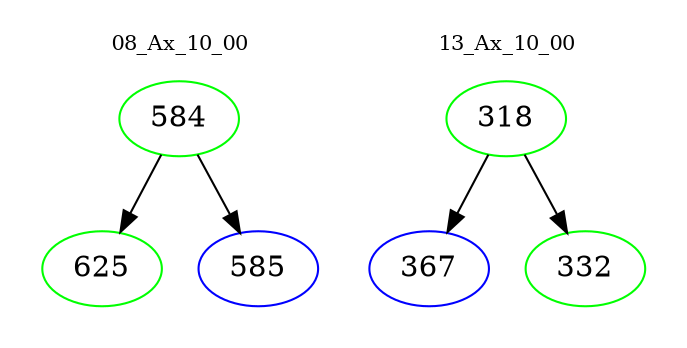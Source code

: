 digraph{
subgraph cluster_0 {
color = white
label = "08_Ax_10_00";
fontsize=10;
T0_584 [label="584", color="green"]
T0_584 -> T0_625 [color="black"]
T0_625 [label="625", color="green"]
T0_584 -> T0_585 [color="black"]
T0_585 [label="585", color="blue"]
}
subgraph cluster_1 {
color = white
label = "13_Ax_10_00";
fontsize=10;
T1_318 [label="318", color="green"]
T1_318 -> T1_367 [color="black"]
T1_367 [label="367", color="blue"]
T1_318 -> T1_332 [color="black"]
T1_332 [label="332", color="green"]
}
}
